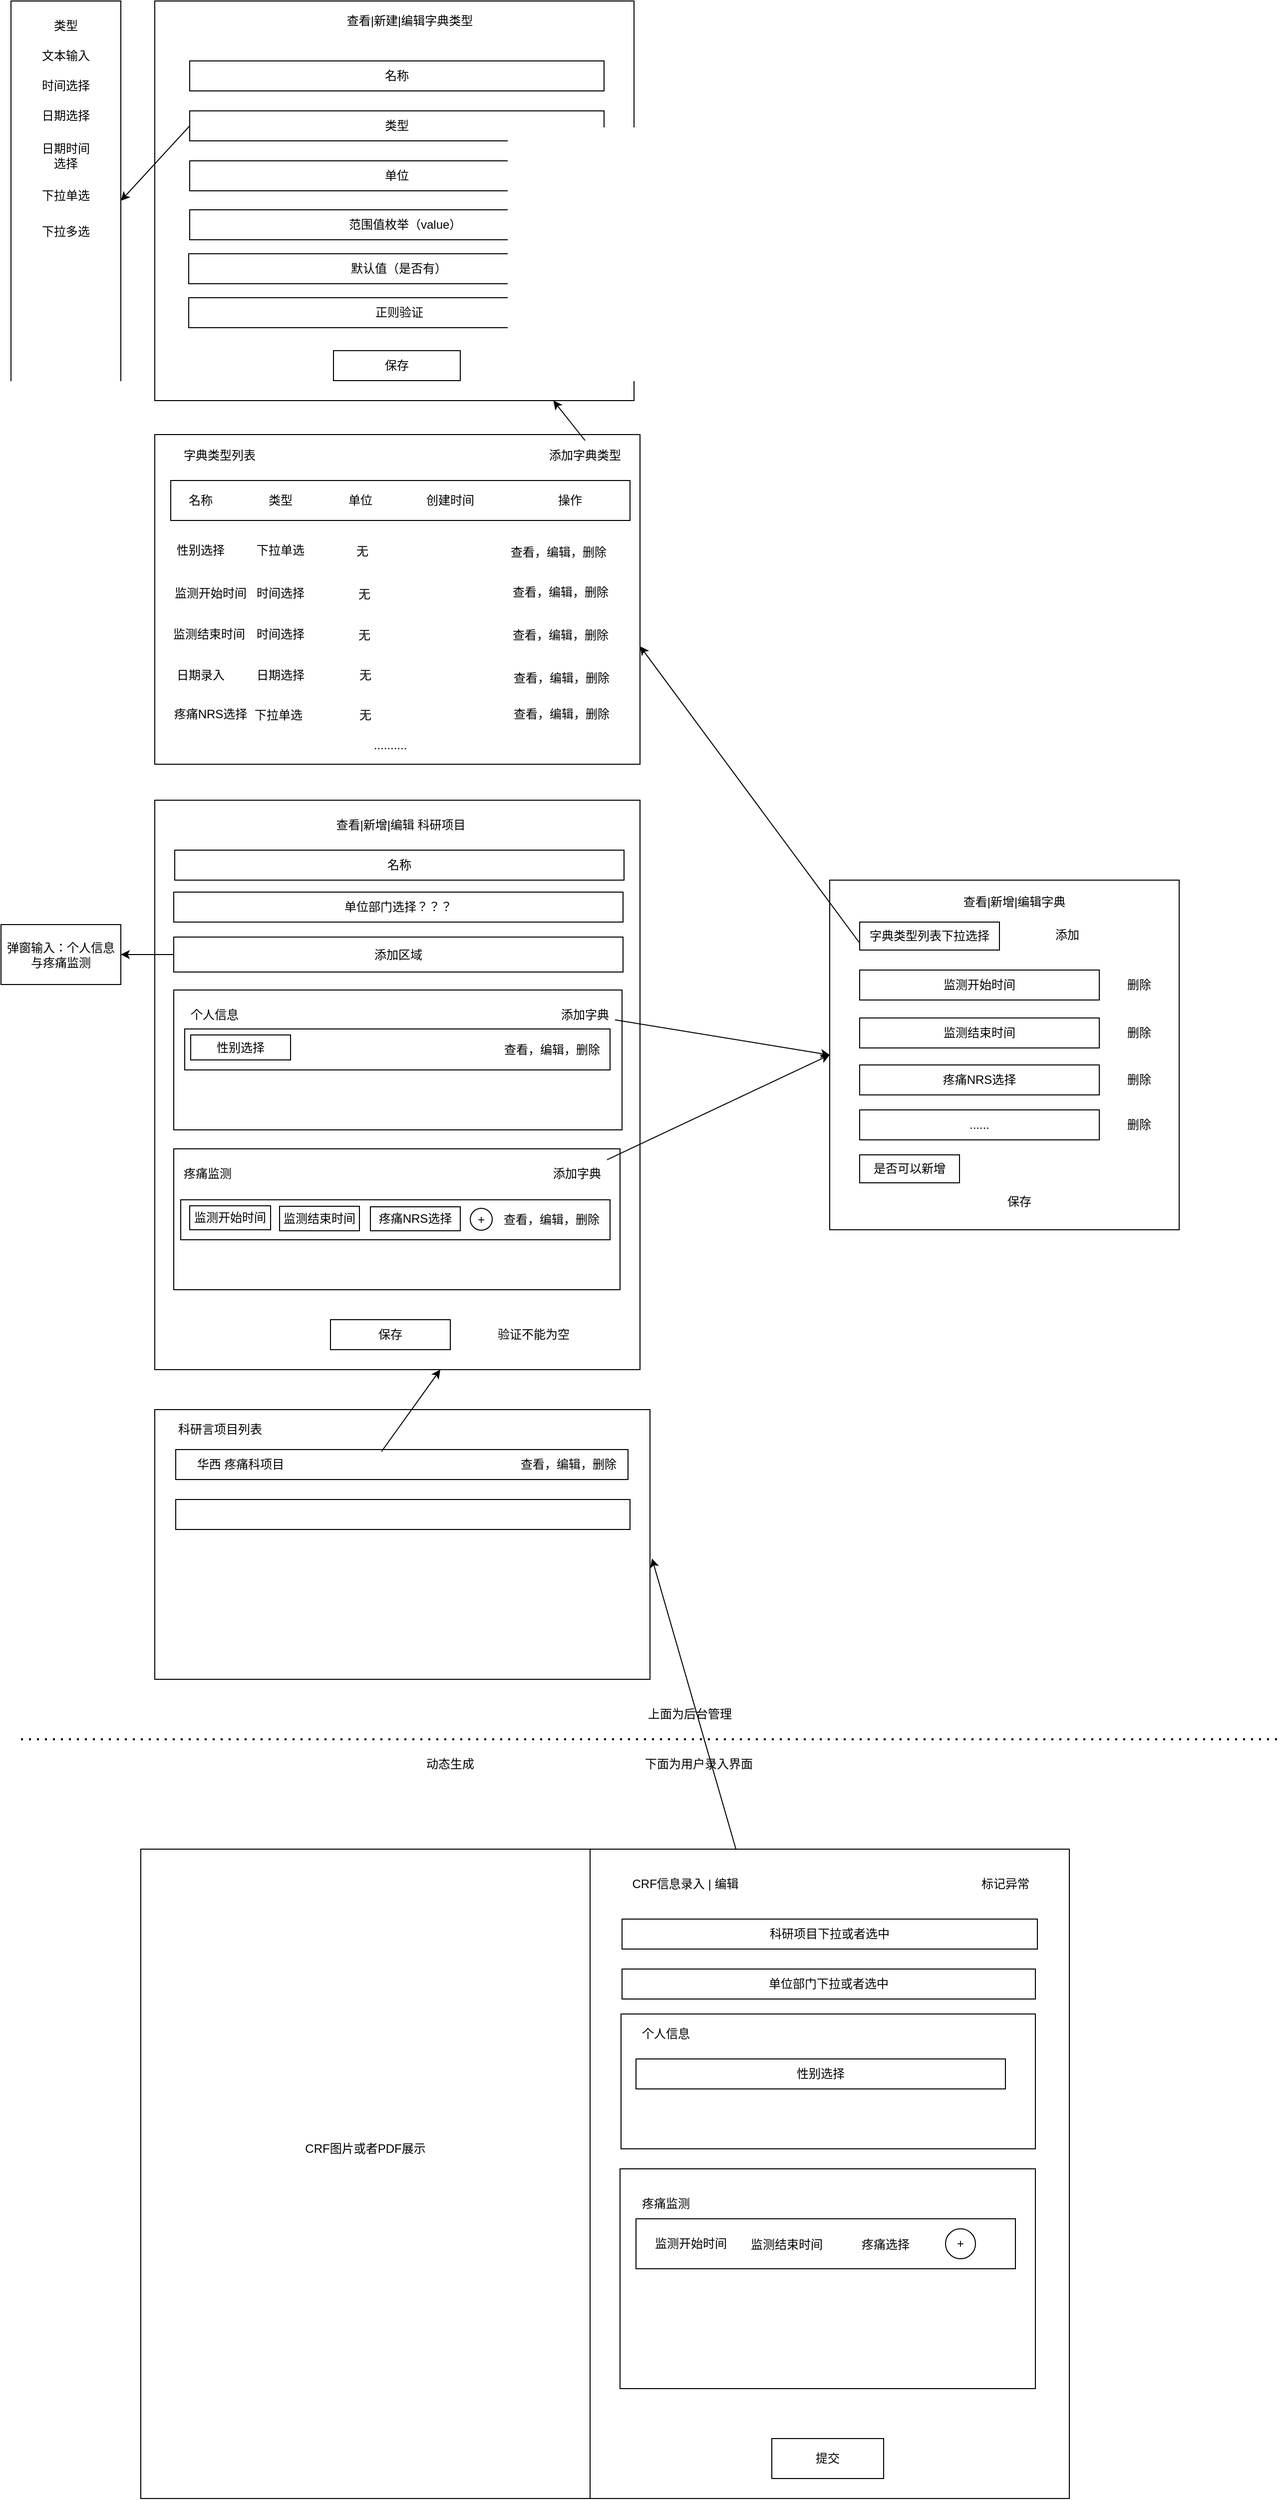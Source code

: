 <mxfile version="16.2.7" type="github">
  <diagram id="41u_-NUPP1dkI3h0Sr1O" name="第 1 页">
    <mxGraphModel dx="1422" dy="706" grid="1" gridSize="10" guides="1" tooltips="1" connect="1" arrows="1" fold="1" page="1" pageScale="1" pageWidth="827" pageHeight="1169" math="0" shadow="0">
      <root>
        <mxCell id="0" />
        <mxCell id="1" parent="0" />
        <mxCell id="R80JjbT5kxygmkxRh3jo-1" value="" style="rounded=0;whiteSpace=wrap;html=1;" parent="1" vertex="1">
          <mxGeometry x="344" y="80" width="480" height="400" as="geometry" />
        </mxCell>
        <mxCell id="R80JjbT5kxygmkxRh3jo-2" value="查看|新建|编辑字典类型" style="text;html=1;strokeColor=none;fillColor=none;align=center;verticalAlign=middle;whiteSpace=wrap;rounded=0;" parent="1" vertex="1">
          <mxGeometry x="529" y="90" width="141" height="20" as="geometry" />
        </mxCell>
        <mxCell id="R80JjbT5kxygmkxRh3jo-5" value="名称" style="rounded=0;whiteSpace=wrap;html=1;" parent="1" vertex="1">
          <mxGeometry x="379" y="140" width="415" height="30" as="geometry" />
        </mxCell>
        <mxCell id="R80JjbT5kxygmkxRh3jo-6" value="类型" style="rounded=0;whiteSpace=wrap;html=1;" parent="1" vertex="1">
          <mxGeometry x="379" y="190" width="415" height="30" as="geometry" />
        </mxCell>
        <mxCell id="R80JjbT5kxygmkxRh3jo-7" value="单位" style="rounded=0;whiteSpace=wrap;html=1;" parent="1" vertex="1">
          <mxGeometry x="379" y="240" width="415" height="30" as="geometry" />
        </mxCell>
        <mxCell id="R80JjbT5kxygmkxRh3jo-8" value="&amp;nbsp; &amp;nbsp; &amp;nbsp;范围值枚举（value）" style="rounded=0;whiteSpace=wrap;html=1;" parent="1" vertex="1">
          <mxGeometry x="379" y="289" width="415" height="30" as="geometry" />
        </mxCell>
        <mxCell id="R80JjbT5kxygmkxRh3jo-12" value="正则验证" style="rounded=0;whiteSpace=wrap;html=1;" parent="1" vertex="1">
          <mxGeometry x="378" y="377" width="422" height="30" as="geometry" />
        </mxCell>
        <mxCell id="R80JjbT5kxygmkxRh3jo-13" value="保存" style="rounded=0;whiteSpace=wrap;html=1;" parent="1" vertex="1">
          <mxGeometry x="523" y="430" width="127" height="30" as="geometry" />
        </mxCell>
        <mxCell id="R80JjbT5kxygmkxRh3jo-14" value="" style="rounded=0;whiteSpace=wrap;html=1;" parent="1" vertex="1">
          <mxGeometry x="344" y="514" width="486" height="330" as="geometry" />
        </mxCell>
        <mxCell id="R80JjbT5kxygmkxRh3jo-15" value="字典类型列表" style="text;html=1;strokeColor=none;fillColor=none;align=center;verticalAlign=middle;whiteSpace=wrap;rounded=0;" parent="1" vertex="1">
          <mxGeometry x="359" y="520" width="100" height="30" as="geometry" />
        </mxCell>
        <mxCell id="R80JjbT5kxygmkxRh3jo-16" value="" style="rounded=0;whiteSpace=wrap;html=1;" parent="1" vertex="1">
          <mxGeometry x="360" y="560" width="460" height="40" as="geometry" />
        </mxCell>
        <mxCell id="R80JjbT5kxygmkxRh3jo-17" value="性别选择" style="text;html=1;strokeColor=none;fillColor=none;align=center;verticalAlign=middle;whiteSpace=wrap;rounded=0;" parent="1" vertex="1">
          <mxGeometry x="360" y="615" width="60" height="30" as="geometry" />
        </mxCell>
        <mxCell id="R80JjbT5kxygmkxRh3jo-19" value="下拉单选" style="text;html=1;strokeColor=none;fillColor=none;align=center;verticalAlign=middle;whiteSpace=wrap;rounded=0;" parent="1" vertex="1">
          <mxGeometry x="440" y="615" width="60" height="30" as="geometry" />
        </mxCell>
        <mxCell id="R80JjbT5kxygmkxRh3jo-20" value="名称" style="text;html=1;strokeColor=none;fillColor=none;align=center;verticalAlign=middle;whiteSpace=wrap;rounded=0;" parent="1" vertex="1">
          <mxGeometry x="360" y="565" width="60" height="30" as="geometry" />
        </mxCell>
        <mxCell id="R80JjbT5kxygmkxRh3jo-21" value="类型" style="text;html=1;strokeColor=none;fillColor=none;align=center;verticalAlign=middle;whiteSpace=wrap;rounded=0;" parent="1" vertex="1">
          <mxGeometry x="440" y="565" width="60" height="30" as="geometry" />
        </mxCell>
        <mxCell id="R80JjbT5kxygmkxRh3jo-22" value="单位" style="text;html=1;strokeColor=none;fillColor=none;align=center;verticalAlign=middle;whiteSpace=wrap;rounded=0;" parent="1" vertex="1">
          <mxGeometry x="520" y="565" width="60" height="30" as="geometry" />
        </mxCell>
        <mxCell id="R80JjbT5kxygmkxRh3jo-24" value="无" style="text;html=1;strokeColor=none;fillColor=none;align=center;verticalAlign=middle;whiteSpace=wrap;rounded=0;" parent="1" vertex="1">
          <mxGeometry x="522" y="616" width="60" height="30" as="geometry" />
        </mxCell>
        <mxCell id="R80JjbT5kxygmkxRh3jo-26" value="创建时间" style="text;html=1;strokeColor=none;fillColor=none;align=center;verticalAlign=middle;whiteSpace=wrap;rounded=0;" parent="1" vertex="1">
          <mxGeometry x="610" y="565" width="60" height="30" as="geometry" />
        </mxCell>
        <mxCell id="R80JjbT5kxygmkxRh3jo-27" value="操作" style="text;html=1;strokeColor=none;fillColor=none;align=center;verticalAlign=middle;whiteSpace=wrap;rounded=0;" parent="1" vertex="1">
          <mxGeometry x="730" y="565" width="60" height="30" as="geometry" />
        </mxCell>
        <mxCell id="R80JjbT5kxygmkxRh3jo-28" value="监测开始时间" style="text;html=1;strokeColor=none;fillColor=none;align=center;verticalAlign=middle;whiteSpace=wrap;rounded=0;" parent="1" vertex="1">
          <mxGeometry x="360" y="662.5" width="80" height="21" as="geometry" />
        </mxCell>
        <mxCell id="R80JjbT5kxygmkxRh3jo-29" value="时间选择" style="text;html=1;strokeColor=none;fillColor=none;align=center;verticalAlign=middle;whiteSpace=wrap;rounded=0;" parent="1" vertex="1">
          <mxGeometry x="440" y="658" width="60" height="30" as="geometry" />
        </mxCell>
        <mxCell id="R80JjbT5kxygmkxRh3jo-30" value="" style="rounded=0;whiteSpace=wrap;html=1;" parent="1" vertex="1">
          <mxGeometry x="200" y="80" width="110" height="400" as="geometry" />
        </mxCell>
        <mxCell id="R80JjbT5kxygmkxRh3jo-31" value="类型" style="text;html=1;strokeColor=none;fillColor=none;align=center;verticalAlign=middle;whiteSpace=wrap;rounded=0;" parent="1" vertex="1">
          <mxGeometry x="225" y="90" width="60" height="30" as="geometry" />
        </mxCell>
        <mxCell id="R80JjbT5kxygmkxRh3jo-32" value="文本输入" style="text;html=1;strokeColor=none;fillColor=none;align=center;verticalAlign=middle;whiteSpace=wrap;rounded=0;" parent="1" vertex="1">
          <mxGeometry x="225" y="120" width="60" height="30" as="geometry" />
        </mxCell>
        <mxCell id="R80JjbT5kxygmkxRh3jo-33" value="时间选择" style="text;html=1;strokeColor=none;fillColor=none;align=center;verticalAlign=middle;whiteSpace=wrap;rounded=0;" parent="1" vertex="1">
          <mxGeometry x="225" y="150" width="60" height="30" as="geometry" />
        </mxCell>
        <mxCell id="R80JjbT5kxygmkxRh3jo-34" value="下拉单选" style="text;html=1;strokeColor=none;fillColor=none;align=center;verticalAlign=middle;whiteSpace=wrap;rounded=0;" parent="1" vertex="1">
          <mxGeometry x="225" y="260" width="60" height="30" as="geometry" />
        </mxCell>
        <mxCell id="R80JjbT5kxygmkxRh3jo-35" value="下拉多选" style="text;html=1;strokeColor=none;fillColor=none;align=center;verticalAlign=middle;whiteSpace=wrap;rounded=0;" parent="1" vertex="1">
          <mxGeometry x="225" y="296" width="60" height="30" as="geometry" />
        </mxCell>
        <mxCell id="R80JjbT5kxygmkxRh3jo-36" value="" style="endArrow=classic;html=1;rounded=0;exitX=0;exitY=0.5;exitDx=0;exitDy=0;entryX=1;entryY=0.5;entryDx=0;entryDy=0;" parent="1" source="R80JjbT5kxygmkxRh3jo-6" target="R80JjbT5kxygmkxRh3jo-30" edge="1">
          <mxGeometry width="50" height="50" relative="1" as="geometry">
            <mxPoint x="320" y="230" as="sourcePoint" />
            <mxPoint x="370" y="180" as="targetPoint" />
          </mxGeometry>
        </mxCell>
        <mxCell id="R80JjbT5kxygmkxRh3jo-37" value="无" style="text;html=1;strokeColor=none;fillColor=none;align=center;verticalAlign=middle;whiteSpace=wrap;rounded=0;" parent="1" vertex="1">
          <mxGeometry x="524" y="659" width="60" height="30" as="geometry" />
        </mxCell>
        <mxCell id="R80JjbT5kxygmkxRh3jo-38" value="日期选择" style="text;html=1;strokeColor=none;fillColor=none;align=center;verticalAlign=middle;whiteSpace=wrap;rounded=0;" parent="1" vertex="1">
          <mxGeometry x="225" y="180" width="60" height="30" as="geometry" />
        </mxCell>
        <mxCell id="R80JjbT5kxygmkxRh3jo-39" value="日期时间选择" style="text;html=1;strokeColor=none;fillColor=none;align=center;verticalAlign=middle;whiteSpace=wrap;rounded=0;" parent="1" vertex="1">
          <mxGeometry x="225" y="220" width="60" height="30" as="geometry" />
        </mxCell>
        <mxCell id="R80JjbT5kxygmkxRh3jo-41" value="监测结束时间" style="text;html=1;strokeColor=none;fillColor=none;align=center;verticalAlign=middle;whiteSpace=wrap;rounded=0;" parent="1" vertex="1">
          <mxGeometry x="359" y="703" width="79" height="21" as="geometry" />
        </mxCell>
        <mxCell id="R80JjbT5kxygmkxRh3jo-42" value="时间选择" style="text;html=1;strokeColor=none;fillColor=none;align=center;verticalAlign=middle;whiteSpace=wrap;rounded=0;" parent="1" vertex="1">
          <mxGeometry x="440" y="699" width="60" height="30" as="geometry" />
        </mxCell>
        <mxCell id="R80JjbT5kxygmkxRh3jo-43" value="无" style="text;html=1;strokeColor=none;fillColor=none;align=center;verticalAlign=middle;whiteSpace=wrap;rounded=0;" parent="1" vertex="1">
          <mxGeometry x="524" y="700" width="60" height="30" as="geometry" />
        </mxCell>
        <mxCell id="R80JjbT5kxygmkxRh3jo-44" value="日期录入" style="text;html=1;strokeColor=none;fillColor=none;align=center;verticalAlign=middle;whiteSpace=wrap;rounded=0;" parent="1" vertex="1">
          <mxGeometry x="360" y="740" width="60" height="30" as="geometry" />
        </mxCell>
        <mxCell id="R80JjbT5kxygmkxRh3jo-45" value="日期选择" style="text;html=1;strokeColor=none;fillColor=none;align=center;verticalAlign=middle;whiteSpace=wrap;rounded=0;" parent="1" vertex="1">
          <mxGeometry x="440" y="740" width="60" height="30" as="geometry" />
        </mxCell>
        <mxCell id="R80JjbT5kxygmkxRh3jo-46" value="无" style="text;html=1;strokeColor=none;fillColor=none;align=center;verticalAlign=middle;whiteSpace=wrap;rounded=0;" parent="1" vertex="1">
          <mxGeometry x="525" y="740" width="60" height="30" as="geometry" />
        </mxCell>
        <mxCell id="R80JjbT5kxygmkxRh3jo-47" value="疼痛NRS选择" style="text;html=1;strokeColor=none;fillColor=none;align=center;verticalAlign=middle;whiteSpace=wrap;rounded=0;" parent="1" vertex="1">
          <mxGeometry x="360" y="784" width="80" height="20" as="geometry" />
        </mxCell>
        <mxCell id="R80JjbT5kxygmkxRh3jo-48" value="下拉单选" style="text;html=1;strokeColor=none;fillColor=none;align=center;verticalAlign=middle;whiteSpace=wrap;rounded=0;" parent="1" vertex="1">
          <mxGeometry x="438" y="780" width="60" height="30" as="geometry" />
        </mxCell>
        <mxCell id="R80JjbT5kxygmkxRh3jo-49" value="无" style="text;html=1;strokeColor=none;fillColor=none;align=center;verticalAlign=middle;whiteSpace=wrap;rounded=0;" parent="1" vertex="1">
          <mxGeometry x="525" y="780" width="60" height="30" as="geometry" />
        </mxCell>
        <mxCell id="R80JjbT5kxygmkxRh3jo-50" value="添加字典类型" style="text;html=1;strokeColor=none;fillColor=none;align=center;verticalAlign=middle;whiteSpace=wrap;rounded=0;" parent="1" vertex="1">
          <mxGeometry x="730" y="520" width="90" height="30" as="geometry" />
        </mxCell>
        <mxCell id="R80JjbT5kxygmkxRh3jo-51" value="" style="endArrow=classic;html=1;rounded=0;exitX=0.5;exitY=0;exitDx=0;exitDy=0;" parent="1" source="R80JjbT5kxygmkxRh3jo-50" target="R80JjbT5kxygmkxRh3jo-1" edge="1">
          <mxGeometry width="50" height="50" relative="1" as="geometry">
            <mxPoint x="910" y="480" as="sourcePoint" />
            <mxPoint x="960" y="430" as="targetPoint" />
          </mxGeometry>
        </mxCell>
        <mxCell id="R80JjbT5kxygmkxRh3jo-53" value="" style="rounded=0;whiteSpace=wrap;html=1;" parent="1" vertex="1">
          <mxGeometry x="344" y="880" width="486" height="570" as="geometry" />
        </mxCell>
        <mxCell id="R80JjbT5kxygmkxRh3jo-54" value="查看|新增|编辑 科研项目" style="text;html=1;strokeColor=none;fillColor=none;align=center;verticalAlign=middle;whiteSpace=wrap;rounded=0;" parent="1" vertex="1">
          <mxGeometry x="515.75" y="890" width="148.5" height="30" as="geometry" />
        </mxCell>
        <mxCell id="R80JjbT5kxygmkxRh3jo-57" value="名称" style="rounded=0;whiteSpace=wrap;html=1;" parent="1" vertex="1">
          <mxGeometry x="364" y="930" width="450" height="30" as="geometry" />
        </mxCell>
        <mxCell id="R80JjbT5kxygmkxRh3jo-58" value="单位部门选择？？？" style="rounded=0;whiteSpace=wrap;html=1;" parent="1" vertex="1">
          <mxGeometry x="363" y="972" width="450" height="30" as="geometry" />
        </mxCell>
        <mxCell id="R80JjbT5kxygmkxRh3jo-59" value=".........." style="text;html=1;strokeColor=none;fillColor=none;align=center;verticalAlign=middle;whiteSpace=wrap;rounded=0;" parent="1" vertex="1">
          <mxGeometry x="550" y="810" width="60" height="30" as="geometry" />
        </mxCell>
        <mxCell id="R80JjbT5kxygmkxRh3jo-60" value="添加区域" style="rounded=0;whiteSpace=wrap;html=1;" parent="1" vertex="1">
          <mxGeometry x="363" y="1017" width="450" height="35" as="geometry" />
        </mxCell>
        <mxCell id="R80JjbT5kxygmkxRh3jo-61" value="" style="rounded=0;whiteSpace=wrap;html=1;" parent="1" vertex="1">
          <mxGeometry x="363" y="1229" width="447" height="141" as="geometry" />
        </mxCell>
        <mxCell id="R80JjbT5kxygmkxRh3jo-62" value="疼痛监测" style="text;html=1;strokeColor=none;fillColor=none;align=center;verticalAlign=middle;whiteSpace=wrap;rounded=0;" parent="1" vertex="1">
          <mxGeometry x="367" y="1239" width="60" height="30" as="geometry" />
        </mxCell>
        <mxCell id="R80JjbT5kxygmkxRh3jo-63" value="弹窗输入：个人信息与疼痛监测" style="rounded=0;whiteSpace=wrap;html=1;" parent="1" vertex="1">
          <mxGeometry x="190" y="1004.5" width="120" height="60" as="geometry" />
        </mxCell>
        <mxCell id="R80JjbT5kxygmkxRh3jo-65" value="" style="endArrow=classic;html=1;rounded=0;exitX=0;exitY=0.5;exitDx=0;exitDy=0;" parent="1" source="R80JjbT5kxygmkxRh3jo-60" target="R80JjbT5kxygmkxRh3jo-63" edge="1">
          <mxGeometry width="50" height="50" relative="1" as="geometry">
            <mxPoint x="880" y="1140" as="sourcePoint" />
            <mxPoint x="930" y="1090" as="targetPoint" />
          </mxGeometry>
        </mxCell>
        <mxCell id="R80JjbT5kxygmkxRh3jo-66" value="添加字典" style="text;html=1;strokeColor=none;fillColor=none;align=center;verticalAlign=middle;whiteSpace=wrap;rounded=0;" parent="1" vertex="1">
          <mxGeometry x="737" y="1239" width="60" height="30" as="geometry" />
        </mxCell>
        <mxCell id="R80JjbT5kxygmkxRh3jo-69" value="" style="rounded=0;whiteSpace=wrap;html=1;" parent="1" vertex="1">
          <mxGeometry x="1020" y="960" width="350" height="350" as="geometry" />
        </mxCell>
        <mxCell id="R80JjbT5kxygmkxRh3jo-70" value="查看|新增|编辑字典" style="text;html=1;strokeColor=none;fillColor=none;align=center;verticalAlign=middle;whiteSpace=wrap;rounded=0;" parent="1" vertex="1">
          <mxGeometry x="1150" y="972" width="109.5" height="20" as="geometry" />
        </mxCell>
        <mxCell id="R80JjbT5kxygmkxRh3jo-71" value="字典类型列表下拉选择" style="rounded=0;whiteSpace=wrap;html=1;" parent="1" vertex="1">
          <mxGeometry x="1050" y="1002" width="140" height="28" as="geometry" />
        </mxCell>
        <mxCell id="R80JjbT5kxygmkxRh3jo-72" value="" style="endArrow=classic;html=1;rounded=0;entryX=1;entryY=0.642;entryDx=0;entryDy=0;entryPerimeter=0;exitX=0;exitY=0.75;exitDx=0;exitDy=0;" parent="1" source="R80JjbT5kxygmkxRh3jo-71" target="R80JjbT5kxygmkxRh3jo-14" edge="1">
          <mxGeometry width="50" height="50" relative="1" as="geometry">
            <mxPoint x="1040" y="1017" as="sourcePoint" />
            <mxPoint x="1000" y="747" as="targetPoint" />
          </mxGeometry>
        </mxCell>
        <mxCell id="R80JjbT5kxygmkxRh3jo-73" value="添加" style="text;html=1;strokeColor=none;fillColor=none;align=center;verticalAlign=middle;whiteSpace=wrap;rounded=0;" parent="1" vertex="1">
          <mxGeometry x="1228" y="1000" width="60" height="30" as="geometry" />
        </mxCell>
        <mxCell id="R80JjbT5kxygmkxRh3jo-74" value="监测开始时间" style="rounded=0;whiteSpace=wrap;html=1;" parent="1" vertex="1">
          <mxGeometry x="1050" y="1050" width="240" height="30" as="geometry" />
        </mxCell>
        <mxCell id="R80JjbT5kxygmkxRh3jo-75" value="&lt;span&gt;监测结束时间&lt;/span&gt;" style="rounded=0;whiteSpace=wrap;html=1;" parent="1" vertex="1">
          <mxGeometry x="1050" y="1098" width="240" height="30" as="geometry" />
        </mxCell>
        <mxCell id="R80JjbT5kxygmkxRh3jo-76" value="疼痛NRS选择" style="rounded=0;whiteSpace=wrap;html=1;" parent="1" vertex="1">
          <mxGeometry x="1050" y="1145" width="240" height="30" as="geometry" />
        </mxCell>
        <mxCell id="R80JjbT5kxygmkxRh3jo-77" value="保存" style="text;html=1;strokeColor=none;fillColor=none;align=center;verticalAlign=middle;whiteSpace=wrap;rounded=0;" parent="1" vertex="1">
          <mxGeometry x="1180" y="1267" width="60" height="30" as="geometry" />
        </mxCell>
        <mxCell id="R80JjbT5kxygmkxRh3jo-82" value="" style="rounded=0;whiteSpace=wrap;html=1;" parent="1" vertex="1">
          <mxGeometry x="363" y="1070" width="449" height="140" as="geometry" />
        </mxCell>
        <mxCell id="R80JjbT5kxygmkxRh3jo-83" value="个人信息" style="text;html=1;strokeColor=none;fillColor=none;align=center;verticalAlign=middle;whiteSpace=wrap;rounded=0;" parent="1" vertex="1">
          <mxGeometry x="374" y="1080" width="60" height="30" as="geometry" />
        </mxCell>
        <mxCell id="R80JjbT5kxygmkxRh3jo-84" value="添加字典" style="text;html=1;strokeColor=none;fillColor=none;align=center;verticalAlign=middle;whiteSpace=wrap;rounded=0;" parent="1" vertex="1">
          <mxGeometry x="745" y="1080" width="60" height="30" as="geometry" />
        </mxCell>
        <mxCell id="R80JjbT5kxygmkxRh3jo-85" value="" style="endArrow=classic;html=1;rounded=0;entryX=0;entryY=0.5;entryDx=0;entryDy=0;" parent="1" source="R80JjbT5kxygmkxRh3jo-66" target="R80JjbT5kxygmkxRh3jo-69" edge="1">
          <mxGeometry width="50" height="50" relative="1" as="geometry">
            <mxPoint x="910" y="1150" as="sourcePoint" />
            <mxPoint x="960" y="1100" as="targetPoint" />
          </mxGeometry>
        </mxCell>
        <mxCell id="R80JjbT5kxygmkxRh3jo-89" value="是否可以新增" style="rounded=0;whiteSpace=wrap;html=1;" parent="1" vertex="1">
          <mxGeometry x="1050" y="1235" width="100" height="28" as="geometry" />
        </mxCell>
        <mxCell id="R80JjbT5kxygmkxRh3jo-90" value="......" style="rounded=0;whiteSpace=wrap;html=1;" parent="1" vertex="1">
          <mxGeometry x="1050" y="1190" width="240" height="30" as="geometry" />
        </mxCell>
        <mxCell id="R80JjbT5kxygmkxRh3jo-91" value="" style="rounded=0;whiteSpace=wrap;html=1;" parent="1" vertex="1">
          <mxGeometry x="780" y="1930" width="480" height="650" as="geometry" />
        </mxCell>
        <mxCell id="R80JjbT5kxygmkxRh3jo-92" value="" style="endArrow=none;dashed=1;html=1;dashPattern=1 3;strokeWidth=2;rounded=0;" parent="1" edge="1">
          <mxGeometry width="50" height="50" relative="1" as="geometry">
            <mxPoint x="210" y="1820" as="sourcePoint" />
            <mxPoint x="1470" y="1820" as="targetPoint" />
          </mxGeometry>
        </mxCell>
        <mxCell id="R80JjbT5kxygmkxRh3jo-93" value="上面为后台管理" style="text;html=1;strokeColor=none;fillColor=none;align=center;verticalAlign=middle;whiteSpace=wrap;rounded=0;" parent="1" vertex="1">
          <mxGeometry x="790" y="1780" width="180" height="30" as="geometry" />
        </mxCell>
        <mxCell id="R80JjbT5kxygmkxRh3jo-94" value="下面为用户录入界面" style="text;html=1;strokeColor=none;fillColor=none;align=center;verticalAlign=middle;whiteSpace=wrap;rounded=0;" parent="1" vertex="1">
          <mxGeometry x="824" y="1830" width="130" height="30" as="geometry" />
        </mxCell>
        <mxCell id="R80JjbT5kxygmkxRh3jo-95" value="CRF信息录入 | 编辑" style="text;html=1;strokeColor=none;fillColor=none;align=center;verticalAlign=middle;whiteSpace=wrap;rounded=0;" parent="1" vertex="1">
          <mxGeometry x="811" y="1950" width="129" height="30" as="geometry" />
        </mxCell>
        <mxCell id="R80JjbT5kxygmkxRh3jo-97" value="科研项目下拉或者选中" style="rounded=0;whiteSpace=wrap;html=1;" parent="1" vertex="1">
          <mxGeometry x="812" y="2000" width="416" height="30" as="geometry" />
        </mxCell>
        <mxCell id="R80JjbT5kxygmkxRh3jo-98" value="单位部门下拉或者选中" style="rounded=0;whiteSpace=wrap;html=1;" parent="1" vertex="1">
          <mxGeometry x="812" y="2050" width="414" height="30" as="geometry" />
        </mxCell>
        <mxCell id="R80JjbT5kxygmkxRh3jo-99" value="" style="rounded=0;whiteSpace=wrap;html=1;" parent="1" vertex="1">
          <mxGeometry x="811" y="2095" width="415" height="135" as="geometry" />
        </mxCell>
        <mxCell id="R80JjbT5kxygmkxRh3jo-100" value="个人信息" style="text;html=1;strokeColor=none;fillColor=none;align=center;verticalAlign=middle;whiteSpace=wrap;rounded=0;" parent="1" vertex="1">
          <mxGeometry x="826" y="2100" width="60" height="30" as="geometry" />
        </mxCell>
        <mxCell id="R80JjbT5kxygmkxRh3jo-102" value="性别选择" style="rounded=0;whiteSpace=wrap;html=1;" parent="1" vertex="1">
          <mxGeometry x="826" y="2140" width="370" height="30" as="geometry" />
        </mxCell>
        <mxCell id="R80JjbT5kxygmkxRh3jo-103" value="" style="rounded=0;whiteSpace=wrap;html=1;" parent="1" vertex="1">
          <mxGeometry x="810" y="2250" width="416" height="220" as="geometry" />
        </mxCell>
        <mxCell id="R80JjbT5kxygmkxRh3jo-104" value="疼痛监测" style="text;html=1;strokeColor=none;fillColor=none;align=center;verticalAlign=middle;whiteSpace=wrap;rounded=0;" parent="1" vertex="1">
          <mxGeometry x="826" y="2270" width="60" height="30" as="geometry" />
        </mxCell>
        <mxCell id="R80JjbT5kxygmkxRh3jo-105" value="" style="rounded=0;whiteSpace=wrap;html=1;" parent="1" vertex="1">
          <mxGeometry x="826" y="2300" width="380" height="50" as="geometry" />
        </mxCell>
        <mxCell id="R80JjbT5kxygmkxRh3jo-106" value="监测开始时间" style="text;html=1;strokeColor=none;fillColor=none;align=center;verticalAlign=middle;whiteSpace=wrap;rounded=0;" parent="1" vertex="1">
          <mxGeometry x="836" y="2310" width="90" height="30" as="geometry" />
        </mxCell>
        <mxCell id="R80JjbT5kxygmkxRh3jo-108" value="动态生成" style="text;html=1;strokeColor=none;fillColor=none;align=center;verticalAlign=middle;whiteSpace=wrap;rounded=0;" parent="1" vertex="1">
          <mxGeometry x="610" y="1830" width="60" height="30" as="geometry" />
        </mxCell>
        <mxCell id="R80JjbT5kxygmkxRh3jo-109" value="监测结束时间" style="text;html=1;strokeColor=none;fillColor=none;align=center;verticalAlign=middle;whiteSpace=wrap;rounded=0;" parent="1" vertex="1">
          <mxGeometry x="932" y="2311" width="90" height="30" as="geometry" />
        </mxCell>
        <mxCell id="R80JjbT5kxygmkxRh3jo-111" value="疼痛选择" style="text;html=1;strokeColor=none;fillColor=none;align=center;verticalAlign=middle;whiteSpace=wrap;rounded=0;" parent="1" vertex="1">
          <mxGeometry x="1046" y="2311" width="60" height="30" as="geometry" />
        </mxCell>
        <mxCell id="R80JjbT5kxygmkxRh3jo-112" value="提交" style="rounded=0;whiteSpace=wrap;html=1;" parent="1" vertex="1">
          <mxGeometry x="962" y="2520" width="112" height="40" as="geometry" />
        </mxCell>
        <mxCell id="R80JjbT5kxygmkxRh3jo-113" value="+" style="ellipse;whiteSpace=wrap;html=1;aspect=fixed;" parent="1" vertex="1">
          <mxGeometry x="1136" y="2310" width="30" height="30" as="geometry" />
        </mxCell>
        <mxCell id="R80JjbT5kxygmkxRh3jo-114" value="" style="rounded=0;whiteSpace=wrap;html=1;" parent="1" vertex="1">
          <mxGeometry x="330" y="1930" width="450" height="650" as="geometry" />
        </mxCell>
        <mxCell id="R80JjbT5kxygmkxRh3jo-115" value="CRF图片或者PDF展示" style="text;html=1;strokeColor=none;fillColor=none;align=center;verticalAlign=middle;whiteSpace=wrap;rounded=0;" parent="1" vertex="1">
          <mxGeometry x="460" y="2160" width="190" height="140" as="geometry" />
        </mxCell>
        <mxCell id="R80JjbT5kxygmkxRh3jo-116" value="标记异常" style="text;html=1;strokeColor=none;fillColor=none;align=center;verticalAlign=middle;whiteSpace=wrap;rounded=0;" parent="1" vertex="1">
          <mxGeometry x="1166" y="1950" width="60" height="30" as="geometry" />
        </mxCell>
        <mxCell id="hwp9bpwohQiyZxnS4AHd-2" value="" style="rounded=0;whiteSpace=wrap;html=1;" vertex="1" parent="1">
          <mxGeometry x="344" y="1490" width="496" height="270" as="geometry" />
        </mxCell>
        <mxCell id="hwp9bpwohQiyZxnS4AHd-3" value="" style="endArrow=classic;html=1;rounded=0;entryX=0;entryY=0.5;entryDx=0;entryDy=0;" edge="1" parent="1" source="R80JjbT5kxygmkxRh3jo-84" target="R80JjbT5kxygmkxRh3jo-69">
          <mxGeometry width="50" height="50" relative="1" as="geometry">
            <mxPoint x="890" y="1130" as="sourcePoint" />
            <mxPoint x="940" y="1080" as="targetPoint" />
          </mxGeometry>
        </mxCell>
        <mxCell id="hwp9bpwohQiyZxnS4AHd-4" value="科研言项目列表" style="text;html=1;strokeColor=none;fillColor=none;align=center;verticalAlign=middle;whiteSpace=wrap;rounded=0;" vertex="1" parent="1">
          <mxGeometry x="359" y="1500" width="101" height="20" as="geometry" />
        </mxCell>
        <mxCell id="hwp9bpwohQiyZxnS4AHd-5" value="" style="rounded=0;whiteSpace=wrap;html=1;" vertex="1" parent="1">
          <mxGeometry x="365" y="1530" width="453" height="30" as="geometry" />
        </mxCell>
        <mxCell id="hwp9bpwohQiyZxnS4AHd-6" value="华西 疼痛科项目" style="text;html=1;strokeColor=none;fillColor=none;align=center;verticalAlign=middle;whiteSpace=wrap;rounded=0;" vertex="1" parent="1">
          <mxGeometry x="370" y="1530" width="120" height="30" as="geometry" />
        </mxCell>
        <mxCell id="hwp9bpwohQiyZxnS4AHd-9" value="" style="rounded=0;whiteSpace=wrap;html=1;" vertex="1" parent="1">
          <mxGeometry x="365" y="1580" width="455" height="30" as="geometry" />
        </mxCell>
        <mxCell id="hwp9bpwohQiyZxnS4AHd-10" value="&lt;span style=&quot;color: rgba(0 , 0 , 0 , 0) ; font-family: monospace ; font-size: 0px&quot;&gt;%3CmxGraphModel%3E%3Croot%3E%3CmxCell%20id%3D%220%22%2F%3E%3CmxCell%20id%3D%221%22%20parent%3D%220%22%2F%3E%3CmxCell%20id%3D%222%22%20value%3D%22%E6%9F%A5%E7%9C%8B%EF%BC%8C%E7%BC%96%E8%BE%91%EF%BC%8C%E5%88%A0%E9%99%A4%22%20style%3D%22text%3Bhtml%3D1%3BstrokeColor%3Dnone%3BfillColor%3Dnone%3Balign%3Dcenter%3BverticalAlign%3Dmiddle%3BwhiteSpace%3Dwrap%3Brounded%3D0%3B%22%20vertex%3D%221%22%20parent%3D%221%22%3E%3CmxGeometry%20x%3D%22683%22%20y%3D%221288%22%20width%3D%22107%22%20height%3D%2226%22%20as%3D%22geometry%22%2F%3E%3C%2FmxCell%3E%3C%2Froot%3E%3C%2FmxGraphModel%3E&lt;/span&gt;" style="text;html=1;strokeColor=none;fillColor=none;align=center;verticalAlign=middle;whiteSpace=wrap;rounded=0;" vertex="1" parent="1">
          <mxGeometry x="754" y="1530" width="60" height="30" as="geometry" />
        </mxCell>
        <mxCell id="hwp9bpwohQiyZxnS4AHd-11" value="" style="endArrow=classic;html=1;rounded=0;entryX=1.004;entryY=0.552;entryDx=0;entryDy=0;entryPerimeter=0;" edge="1" parent="1" source="R80JjbT5kxygmkxRh3jo-91" target="hwp9bpwohQiyZxnS4AHd-2">
          <mxGeometry width="50" height="50" relative="1" as="geometry">
            <mxPoint x="1040" y="1720" as="sourcePoint" />
            <mxPoint x="1090" y="1670" as="targetPoint" />
          </mxGeometry>
        </mxCell>
        <mxCell id="hwp9bpwohQiyZxnS4AHd-13" value="保存" style="rounded=0;whiteSpace=wrap;html=1;" vertex="1" parent="1">
          <mxGeometry x="520" y="1400" width="120" height="30" as="geometry" />
        </mxCell>
        <mxCell id="hwp9bpwohQiyZxnS4AHd-14" value="删除" style="text;html=1;strokeColor=none;fillColor=none;align=center;verticalAlign=middle;whiteSpace=wrap;rounded=0;" vertex="1" parent="1">
          <mxGeometry x="1300" y="1050" width="60" height="30" as="geometry" />
        </mxCell>
        <mxCell id="hwp9bpwohQiyZxnS4AHd-15" value="删除" style="text;html=1;strokeColor=none;fillColor=none;align=center;verticalAlign=middle;whiteSpace=wrap;rounded=0;" vertex="1" parent="1">
          <mxGeometry x="1300" y="1098" width="60" height="30" as="geometry" />
        </mxCell>
        <mxCell id="hwp9bpwohQiyZxnS4AHd-16" value="删除" style="text;html=1;strokeColor=none;fillColor=none;align=center;verticalAlign=middle;whiteSpace=wrap;rounded=0;" vertex="1" parent="1">
          <mxGeometry x="1300" y="1145" width="60" height="30" as="geometry" />
        </mxCell>
        <mxCell id="hwp9bpwohQiyZxnS4AHd-17" value="删除" style="text;html=1;strokeColor=none;fillColor=none;align=center;verticalAlign=middle;whiteSpace=wrap;rounded=0;" vertex="1" parent="1">
          <mxGeometry x="1300" y="1190" width="60" height="30" as="geometry" />
        </mxCell>
        <mxCell id="hwp9bpwohQiyZxnS4AHd-19" value="" style="rounded=0;whiteSpace=wrap;html=1;" vertex="1" parent="1">
          <mxGeometry x="370" y="1280" width="430" height="40" as="geometry" />
        </mxCell>
        <mxCell id="R80JjbT5kxygmkxRh3jo-78" value="监测开始时间" style="rounded=0;whiteSpace=wrap;html=1;" parent="1" vertex="1">
          <mxGeometry x="379" y="1286" width="81" height="24" as="geometry" />
        </mxCell>
        <mxCell id="R80JjbT5kxygmkxRh3jo-81" value="疼痛NRS选择" style="rounded=0;whiteSpace=wrap;html=1;" parent="1" vertex="1">
          <mxGeometry x="560" y="1287" width="90" height="24" as="geometry" />
        </mxCell>
        <mxCell id="R80JjbT5kxygmkxRh3jo-79" value="监测结束时间" style="rounded=0;whiteSpace=wrap;html=1;" parent="1" vertex="1">
          <mxGeometry x="469" y="1286.5" width="80" height="24.5" as="geometry" />
        </mxCell>
        <mxCell id="R80JjbT5kxygmkxRh3jo-88" value="+" style="ellipse;whiteSpace=wrap;html=1;aspect=fixed;" parent="1" vertex="1">
          <mxGeometry x="660" y="1288.5" width="22" height="22" as="geometry" />
        </mxCell>
        <mxCell id="hwp9bpwohQiyZxnS4AHd-21" value="查看，编辑，删除" style="text;html=1;strokeColor=none;fillColor=none;align=center;verticalAlign=middle;whiteSpace=wrap;rounded=0;" vertex="1" parent="1">
          <mxGeometry x="688" y="1287" width="107" height="26" as="geometry" />
        </mxCell>
        <mxCell id="hwp9bpwohQiyZxnS4AHd-22" value="" style="rounded=0;whiteSpace=wrap;html=1;" vertex="1" parent="1">
          <mxGeometry x="374" y="1109" width="426" height="41" as="geometry" />
        </mxCell>
        <mxCell id="R80JjbT5kxygmkxRh3jo-101" value="性别选择" style="rounded=0;whiteSpace=wrap;html=1;" parent="1" vertex="1">
          <mxGeometry x="380" y="1115" width="100" height="25" as="geometry" />
        </mxCell>
        <mxCell id="hwp9bpwohQiyZxnS4AHd-23" value="查看，编辑，删除" style="text;html=1;strokeColor=none;fillColor=none;align=center;verticalAlign=middle;whiteSpace=wrap;rounded=0;" vertex="1" parent="1">
          <mxGeometry x="690" y="1116.5" width="104" height="26" as="geometry" />
        </mxCell>
        <mxCell id="hwp9bpwohQiyZxnS4AHd-24" value="查看，编辑，删除" style="text;html=1;strokeColor=none;fillColor=none;align=center;verticalAlign=middle;whiteSpace=wrap;rounded=0;" vertex="1" parent="1">
          <mxGeometry x="690" y="620" width="117" height="23" as="geometry" />
        </mxCell>
        <mxCell id="hwp9bpwohQiyZxnS4AHd-25" value="查看，编辑，删除" style="text;html=1;strokeColor=none;fillColor=none;align=center;verticalAlign=middle;whiteSpace=wrap;rounded=0;" vertex="1" parent="1">
          <mxGeometry x="692" y="660.5" width="117" height="23" as="geometry" />
        </mxCell>
        <mxCell id="hwp9bpwohQiyZxnS4AHd-26" value="查看，编辑，删除" style="text;html=1;strokeColor=none;fillColor=none;align=center;verticalAlign=middle;whiteSpace=wrap;rounded=0;" vertex="1" parent="1">
          <mxGeometry x="692" y="703.5" width="117" height="23" as="geometry" />
        </mxCell>
        <mxCell id="hwp9bpwohQiyZxnS4AHd-27" value="查看，编辑，删除" style="text;html=1;strokeColor=none;fillColor=none;align=center;verticalAlign=middle;whiteSpace=wrap;rounded=0;" vertex="1" parent="1">
          <mxGeometry x="693" y="746" width="117" height="23" as="geometry" />
        </mxCell>
        <mxCell id="hwp9bpwohQiyZxnS4AHd-29" value="查看，编辑，删除" style="text;html=1;strokeColor=none;fillColor=none;align=center;verticalAlign=middle;whiteSpace=wrap;rounded=0;" vertex="1" parent="1">
          <mxGeometry x="693" y="782" width="117" height="23" as="geometry" />
        </mxCell>
        <mxCell id="hwp9bpwohQiyZxnS4AHd-30" value="查看，编辑，删除" style="text;html=1;strokeColor=none;fillColor=none;align=center;verticalAlign=middle;whiteSpace=wrap;rounded=0;" vertex="1" parent="1">
          <mxGeometry x="705" y="1532" width="107" height="26" as="geometry" />
        </mxCell>
        <mxCell id="hwp9bpwohQiyZxnS4AHd-31" value="默认值（是否有）" style="rounded=0;whiteSpace=wrap;html=1;" vertex="1" parent="1">
          <mxGeometry x="378" y="333" width="421" height="30" as="geometry" />
        </mxCell>
        <mxCell id="hwp9bpwohQiyZxnS4AHd-32" value="" style="endArrow=classic;html=1;rounded=0;exitX=0.455;exitY=0.067;exitDx=0;exitDy=0;exitPerimeter=0;" edge="1" parent="1" source="hwp9bpwohQiyZxnS4AHd-5">
          <mxGeometry width="50" height="50" relative="1" as="geometry">
            <mxPoint x="580" y="1500" as="sourcePoint" />
            <mxPoint x="630" y="1450" as="targetPoint" />
          </mxGeometry>
        </mxCell>
        <mxCell id="hwp9bpwohQiyZxnS4AHd-33" value="验证不能为空" style="text;html=1;strokeColor=none;fillColor=none;align=center;verticalAlign=middle;whiteSpace=wrap;rounded=0;" vertex="1" parent="1">
          <mxGeometry x="677" y="1400" width="93" height="30" as="geometry" />
        </mxCell>
      </root>
    </mxGraphModel>
  </diagram>
</mxfile>
